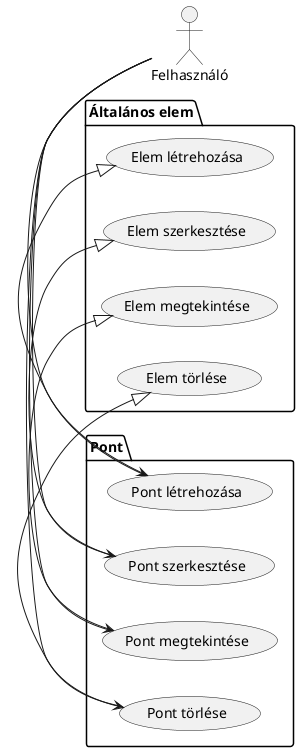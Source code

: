 @startuml Point Diagram

left to right direction

actor Felhasználó

package "Általános elem" {
    usecase "Elem létrehozása" as CreateElement
    usecase "Elem szerkesztése" as EditElement
    usecase "Elem megtekintése" as ViewElement
    usecase "Elem törlése" as DeleteElement
}

package "Pont" {
    usecase "Pont létrehozása" as CreatePoint
    usecase "Pont szerkesztése" as EditPoint
    usecase "Pont megtekintése" as ViewPoint
    usecase "Pont törlése" as DeletePoint

    CreatePoint -|> CreateElement
    EditPoint -|> EditElement
    ViewPoint -|> ViewElement
    DeletePoint -|> DeleteElement
}

Felhasználó -> CreatePoint
Felhasználó -> EditPoint
Felhasználó -> ViewPoint
Felhasználó -> DeletePoint

@enduml
